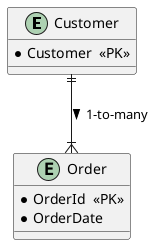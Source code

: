 @startuml

skinparam backgroundColor transparent


entity Customer {
    * Customer  <<PK>>
}

entity Order {
    * OrderId  <<PK>>
    * OrderDate
}



Customer ||--|{ Order : 1-to-many >

@enduml